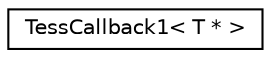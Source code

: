 digraph "Graphical Class Hierarchy"
{
 // LATEX_PDF_SIZE
  edge [fontname="Helvetica",fontsize="10",labelfontname="Helvetica",labelfontsize="10"];
  node [fontname="Helvetica",fontsize="10",shape=record];
  rankdir="LR";
  Node0 [label="TessCallback1\< T * \>",height=0.2,width=0.4,color="black", fillcolor="white", style="filled",URL="$class_tess_callback1.html",tooltip=" "];
}

